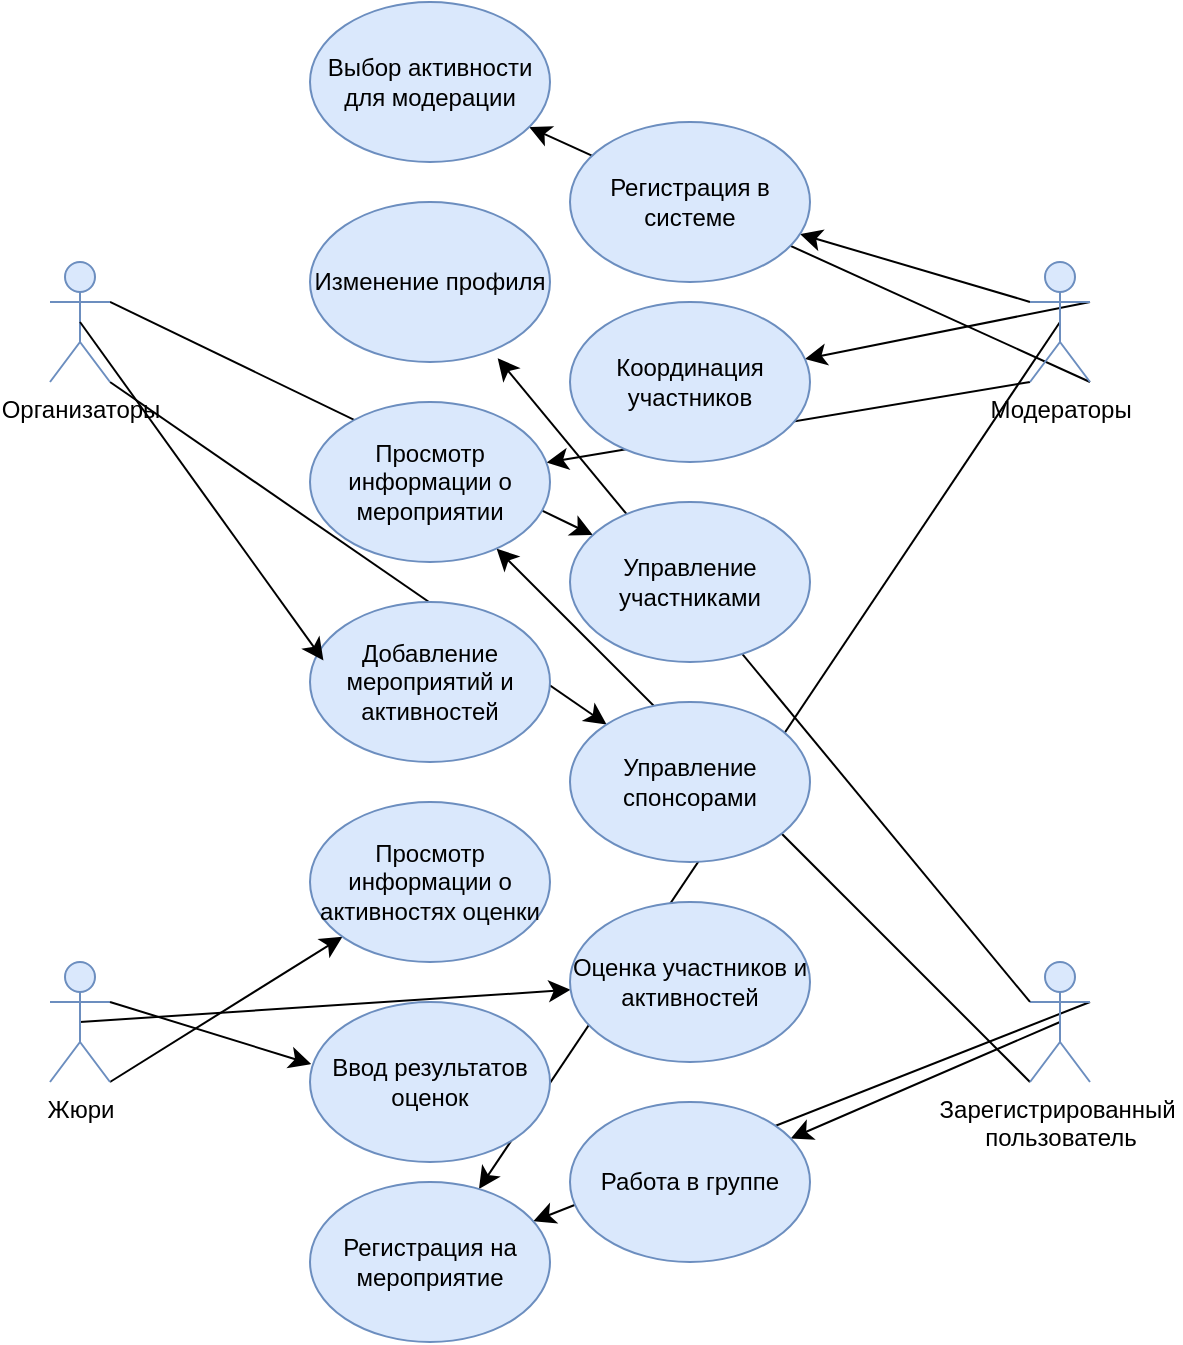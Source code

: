 <mxfile version="26.0.16">
  <diagram name="Страница — 1" id="RsFtI0YAGa1BF4c-dnOY">
    <mxGraphModel dx="2048" dy="649" grid="1" gridSize="10" guides="1" tooltips="1" connect="1" arrows="1" fold="1" page="1" pageScale="1" pageWidth="827" pageHeight="1169" math="0" shadow="0">
      <root>
        <mxCell id="0" />
        <mxCell id="1" parent="0" />
        <mxCell id="jRFokvMpb14ZHNHWIdY9-10" style="edgeStyle=none;curved=1;rounded=0;orthogonalLoop=1;jettySize=auto;html=1;exitX=1;exitY=1;exitDx=0;exitDy=0;exitPerimeter=0;fontSize=12;startSize=8;endSize=8;" edge="1" parent="1" source="nT1kWPmXPeKq1CZ_4aY0-1" target="nT1kWPmXPeKq1CZ_4aY0-17">
          <mxGeometry relative="1" as="geometry" />
        </mxCell>
        <mxCell id="jRFokvMpb14ZHNHWIdY9-11" style="edgeStyle=none;curved=1;rounded=0;orthogonalLoop=1;jettySize=auto;html=1;exitX=1;exitY=0.333;exitDx=0;exitDy=0;exitPerimeter=0;fontSize=12;startSize=8;endSize=8;" edge="1" parent="1" source="nT1kWPmXPeKq1CZ_4aY0-1" target="nT1kWPmXPeKq1CZ_4aY0-15">
          <mxGeometry relative="1" as="geometry" />
        </mxCell>
        <mxCell id="nT1kWPmXPeKq1CZ_4aY0-1" value="Организаторы" style="shape=umlActor;verticalLabelPosition=bottom;verticalAlign=top;html=1;outlineConnect=0;fillColor=#dae8fc;strokeColor=#6c8ebf;" parent="1" vertex="1">
          <mxGeometry x="20" y="160" width="30" height="60" as="geometry" />
        </mxCell>
        <mxCell id="jRFokvMpb14ZHNHWIdY9-5" style="edgeStyle=none;curved=1;rounded=0;orthogonalLoop=1;jettySize=auto;html=1;exitX=0;exitY=1;exitDx=0;exitDy=0;exitPerimeter=0;fontSize=12;startSize=8;endSize=8;" edge="1" parent="1" source="nT1kWPmXPeKq1CZ_4aY0-5" target="nT1kWPmXPeKq1CZ_4aY0-8">
          <mxGeometry relative="1" as="geometry" />
        </mxCell>
        <mxCell id="jRFokvMpb14ZHNHWIdY9-6" style="edgeStyle=none;curved=1;rounded=0;orthogonalLoop=1;jettySize=auto;html=1;exitX=0;exitY=0.333;exitDx=0;exitDy=0;exitPerimeter=0;fontSize=12;startSize=8;endSize=8;" edge="1" parent="1" source="nT1kWPmXPeKq1CZ_4aY0-5" target="nT1kWPmXPeKq1CZ_4aY0-9">
          <mxGeometry relative="1" as="geometry" />
        </mxCell>
        <mxCell id="jRFokvMpb14ZHNHWIdY9-7" style="edgeStyle=none;curved=1;rounded=0;orthogonalLoop=1;jettySize=auto;html=1;exitX=0.5;exitY=0.5;exitDx=0;exitDy=0;exitPerimeter=0;fontSize=12;startSize=8;endSize=8;" edge="1" parent="1" source="nT1kWPmXPeKq1CZ_4aY0-5" target="nT1kWPmXPeKq1CZ_4aY0-12">
          <mxGeometry relative="1" as="geometry" />
        </mxCell>
        <mxCell id="jRFokvMpb14ZHNHWIdY9-8" style="edgeStyle=none;curved=1;rounded=0;orthogonalLoop=1;jettySize=auto;html=1;exitX=1;exitY=1;exitDx=0;exitDy=0;exitPerimeter=0;fontSize=12;startSize=8;endSize=8;" edge="1" parent="1" source="nT1kWPmXPeKq1CZ_4aY0-5" target="nT1kWPmXPeKq1CZ_4aY0-13">
          <mxGeometry relative="1" as="geometry" />
        </mxCell>
        <mxCell id="jRFokvMpb14ZHNHWIdY9-9" style="edgeStyle=none;curved=1;rounded=0;orthogonalLoop=1;jettySize=auto;html=1;exitX=1;exitY=0.333;exitDx=0;exitDy=0;exitPerimeter=0;fontSize=12;startSize=8;endSize=8;" edge="1" parent="1" source="nT1kWPmXPeKq1CZ_4aY0-5" target="nT1kWPmXPeKq1CZ_4aY0-14">
          <mxGeometry relative="1" as="geometry" />
        </mxCell>
        <mxCell id="nT1kWPmXPeKq1CZ_4aY0-5" value="Модераторы" style="shape=umlActor;verticalLabelPosition=bottom;verticalAlign=top;html=1;outlineConnect=0;fillColor=#dae8fc;strokeColor=#6c8ebf;" parent="1" vertex="1">
          <mxGeometry x="510" y="160" width="30" height="60" as="geometry" />
        </mxCell>
        <mxCell id="jRFokvMpb14ZHNHWIdY9-1" style="edgeStyle=none;curved=1;rounded=0;orthogonalLoop=1;jettySize=auto;html=1;exitX=0;exitY=1;exitDx=0;exitDy=0;exitPerimeter=0;fontSize=12;startSize=8;endSize=8;" edge="1" parent="1" source="nT1kWPmXPeKq1CZ_4aY0-6" target="nT1kWPmXPeKq1CZ_4aY0-8">
          <mxGeometry relative="1" as="geometry" />
        </mxCell>
        <mxCell id="jRFokvMpb14ZHNHWIdY9-3" style="edgeStyle=none;curved=1;rounded=0;orthogonalLoop=1;jettySize=auto;html=1;exitX=0.5;exitY=0.5;exitDx=0;exitDy=0;exitPerimeter=0;fontSize=12;startSize=8;endSize=8;" edge="1" parent="1" source="nT1kWPmXPeKq1CZ_4aY0-6" target="nT1kWPmXPeKq1CZ_4aY0-11">
          <mxGeometry relative="1" as="geometry" />
        </mxCell>
        <mxCell id="jRFokvMpb14ZHNHWIdY9-4" style="edgeStyle=none;curved=1;rounded=0;orthogonalLoop=1;jettySize=auto;html=1;exitX=1;exitY=0.333;exitDx=0;exitDy=0;exitPerimeter=0;fontSize=12;startSize=8;endSize=8;" edge="1" parent="1" source="nT1kWPmXPeKq1CZ_4aY0-6" target="nT1kWPmXPeKq1CZ_4aY0-12">
          <mxGeometry relative="1" as="geometry" />
        </mxCell>
        <mxCell id="nT1kWPmXPeKq1CZ_4aY0-6" value="Зарегистрированный&amp;nbsp;&lt;div&gt;пользователь&lt;/div&gt;" style="shape=umlActor;verticalLabelPosition=bottom;verticalAlign=top;html=1;outlineConnect=0;fillColor=#dae8fc;strokeColor=#6c8ebf;" parent="1" vertex="1">
          <mxGeometry x="510" y="510" width="30" height="60" as="geometry" />
        </mxCell>
        <mxCell id="jRFokvMpb14ZHNHWIdY9-14" style="edgeStyle=none;curved=1;rounded=0;orthogonalLoop=1;jettySize=auto;html=1;exitX=1;exitY=1;exitDx=0;exitDy=0;exitPerimeter=0;fontSize=12;startSize=8;endSize=8;" edge="1" parent="1" source="nT1kWPmXPeKq1CZ_4aY0-7" target="nT1kWPmXPeKq1CZ_4aY0-18">
          <mxGeometry relative="1" as="geometry" />
        </mxCell>
        <mxCell id="jRFokvMpb14ZHNHWIdY9-15" style="edgeStyle=none;curved=1;rounded=0;orthogonalLoop=1;jettySize=auto;html=1;exitX=0.5;exitY=0.5;exitDx=0;exitDy=0;exitPerimeter=0;fontSize=12;startSize=8;endSize=8;" edge="1" parent="1" source="nT1kWPmXPeKq1CZ_4aY0-7" target="nT1kWPmXPeKq1CZ_4aY0-19">
          <mxGeometry relative="1" as="geometry" />
        </mxCell>
        <mxCell id="nT1kWPmXPeKq1CZ_4aY0-7" value="Жюри" style="shape=umlActor;verticalLabelPosition=bottom;verticalAlign=top;html=1;outlineConnect=0;fillColor=#dae8fc;strokeColor=#6c8ebf;" parent="1" vertex="1">
          <mxGeometry x="20" y="510" width="30" height="60" as="geometry" />
        </mxCell>
        <mxCell id="nT1kWPmXPeKq1CZ_4aY0-8" value="Просмотр информации о мероприятии" style="ellipse;whiteSpace=wrap;html=1;fillColor=#dae8fc;strokeColor=#6c8ebf;" parent="1" vertex="1">
          <mxGeometry x="150" y="230" width="120" height="80" as="geometry" />
        </mxCell>
        <mxCell id="nT1kWPmXPeKq1CZ_4aY0-9" value="Регистрация в системе" style="ellipse;whiteSpace=wrap;html=1;fillColor=#dae8fc;strokeColor=#6c8ebf;" parent="1" vertex="1">
          <mxGeometry x="280" y="90" width="120" height="80" as="geometry" />
        </mxCell>
        <mxCell id="nT1kWPmXPeKq1CZ_4aY0-10" value="Изменение профиля" style="ellipse;whiteSpace=wrap;html=1;fillColor=#dae8fc;strokeColor=#6c8ebf;" parent="1" vertex="1">
          <mxGeometry x="150" y="130" width="120" height="80" as="geometry" />
        </mxCell>
        <mxCell id="nT1kWPmXPeKq1CZ_4aY0-11" value="Работа в группе" style="ellipse;whiteSpace=wrap;html=1;fillColor=#dae8fc;strokeColor=#6c8ebf;" parent="1" vertex="1">
          <mxGeometry x="280" y="580" width="120" height="80" as="geometry" />
        </mxCell>
        <mxCell id="nT1kWPmXPeKq1CZ_4aY0-12" value="Регистрация на мероприятие" style="ellipse;whiteSpace=wrap;html=1;fillColor=#dae8fc;strokeColor=#6c8ebf;" parent="1" vertex="1">
          <mxGeometry x="150" y="620" width="120" height="80" as="geometry" />
        </mxCell>
        <mxCell id="nT1kWPmXPeKq1CZ_4aY0-13" value="Выбор активности для модерации" style="ellipse;whiteSpace=wrap;html=1;fillColor=#dae8fc;strokeColor=#6c8ebf;" parent="1" vertex="1">
          <mxGeometry x="150" y="30" width="120" height="80" as="geometry" />
        </mxCell>
        <mxCell id="nT1kWPmXPeKq1CZ_4aY0-14" value="Координация участников" style="ellipse;whiteSpace=wrap;html=1;fillColor=#dae8fc;strokeColor=#6c8ebf;" parent="1" vertex="1">
          <mxGeometry x="280" y="180" width="120" height="80" as="geometry" />
        </mxCell>
        <mxCell id="nT1kWPmXPeKq1CZ_4aY0-16" value="Добавление мероприятий и активностей" style="ellipse;whiteSpace=wrap;html=1;fillColor=#dae8fc;strokeColor=#6c8ebf;" parent="1" vertex="1">
          <mxGeometry x="150" y="330" width="120" height="80" as="geometry" />
        </mxCell>
        <mxCell id="nT1kWPmXPeKq1CZ_4aY0-17" value="Управление спонсорами" style="ellipse;whiteSpace=wrap;html=1;fillColor=#dae8fc;strokeColor=#6c8ebf;" parent="1" vertex="1">
          <mxGeometry x="280" y="380" width="120" height="80" as="geometry" />
        </mxCell>
        <mxCell id="nT1kWPmXPeKq1CZ_4aY0-18" value="Просмотр информации о активностях оценки" style="ellipse;whiteSpace=wrap;html=1;fillColor=#dae8fc;strokeColor=#6c8ebf;" parent="1" vertex="1">
          <mxGeometry x="150" y="430" width="120" height="80" as="geometry" />
        </mxCell>
        <mxCell id="nT1kWPmXPeKq1CZ_4aY0-19" value="Оценка участников и активностей" style="ellipse;whiteSpace=wrap;html=1;fillColor=#dae8fc;strokeColor=#6c8ebf;" parent="1" vertex="1">
          <mxGeometry x="280" y="480" width="120" height="80" as="geometry" />
        </mxCell>
        <mxCell id="nT1kWPmXPeKq1CZ_4aY0-20" value="Ввод результатов оценок" style="ellipse;whiteSpace=wrap;html=1;fillColor=#dae8fc;strokeColor=#6c8ebf;" parent="1" vertex="1">
          <mxGeometry x="150" y="530" width="120" height="80" as="geometry" />
        </mxCell>
        <mxCell id="jRFokvMpb14ZHNHWIdY9-2" style="edgeStyle=none;curved=1;rounded=0;orthogonalLoop=1;jettySize=auto;html=1;exitX=0;exitY=0.333;exitDx=0;exitDy=0;exitPerimeter=0;entryX=0.782;entryY=0.976;entryDx=0;entryDy=0;entryPerimeter=0;fontSize=12;startSize=8;endSize=8;" edge="1" parent="1" source="nT1kWPmXPeKq1CZ_4aY0-6" target="nT1kWPmXPeKq1CZ_4aY0-10">
          <mxGeometry relative="1" as="geometry" />
        </mxCell>
        <mxCell id="nT1kWPmXPeKq1CZ_4aY0-15" value="Управление участниками" style="ellipse;whiteSpace=wrap;html=1;fillColor=#dae8fc;strokeColor=#6c8ebf;" parent="1" vertex="1">
          <mxGeometry x="280" y="280" width="120" height="80" as="geometry" />
        </mxCell>
        <mxCell id="jRFokvMpb14ZHNHWIdY9-12" style="edgeStyle=none;curved=1;rounded=0;orthogonalLoop=1;jettySize=auto;html=1;exitX=0.5;exitY=0.5;exitDx=0;exitDy=0;exitPerimeter=0;entryX=0.056;entryY=0.365;entryDx=0;entryDy=0;entryPerimeter=0;fontSize=12;startSize=8;endSize=8;" edge="1" parent="1" source="nT1kWPmXPeKq1CZ_4aY0-1" target="nT1kWPmXPeKq1CZ_4aY0-16">
          <mxGeometry relative="1" as="geometry" />
        </mxCell>
        <mxCell id="jRFokvMpb14ZHNHWIdY9-13" style="edgeStyle=none;curved=1;rounded=0;orthogonalLoop=1;jettySize=auto;html=1;exitX=1;exitY=0.333;exitDx=0;exitDy=0;exitPerimeter=0;entryX=0.005;entryY=0.388;entryDx=0;entryDy=0;entryPerimeter=0;fontSize=12;startSize=8;endSize=8;" edge="1" parent="1" source="nT1kWPmXPeKq1CZ_4aY0-7" target="nT1kWPmXPeKq1CZ_4aY0-20">
          <mxGeometry relative="1" as="geometry" />
        </mxCell>
      </root>
    </mxGraphModel>
  </diagram>
</mxfile>
